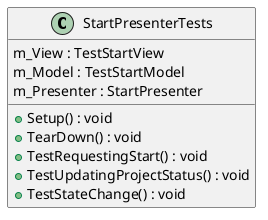 @startuml
class StartPresenterTests {
    m_View : TestStartView
    m_Model : TestStartModel
    m_Presenter : StartPresenter
    + Setup() : void
    + TearDown() : void
    + TestRequestingStart() : void
    + TestUpdatingProjectStatus() : void
    + TestStateChange() : void
}
@enduml

